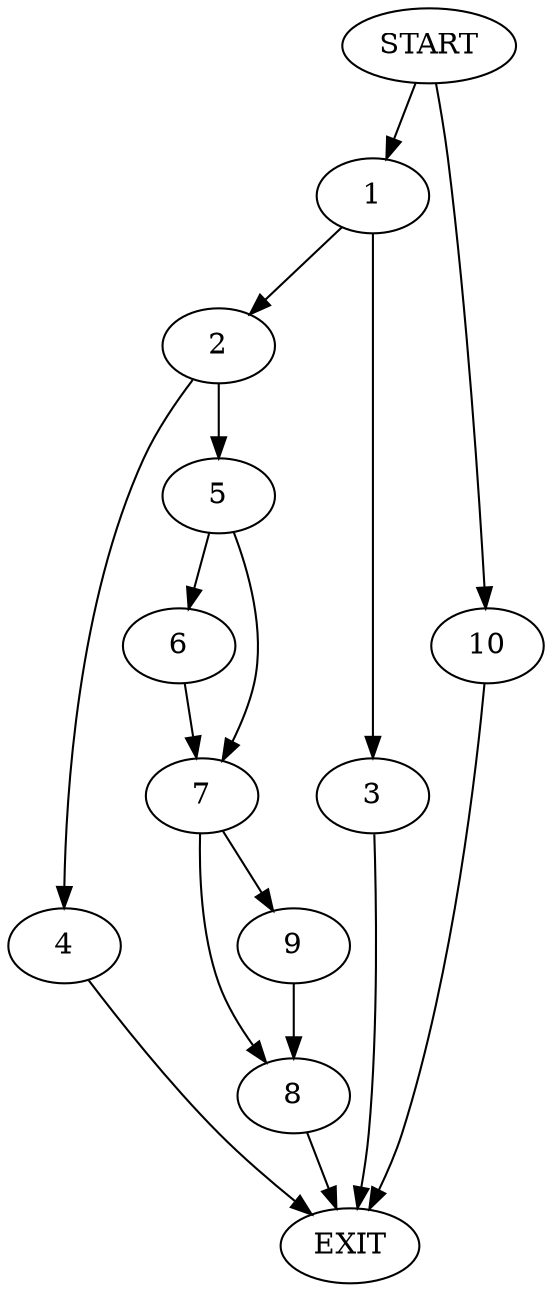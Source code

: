 digraph {
0 [label="START"]
11 [label="EXIT"]
0 -> 1
1 -> 2
1 -> 3
3 -> 11
2 -> 4
2 -> 5
5 -> 6
5 -> 7
4 -> 11
6 -> 7
7 -> 8
7 -> 9
9 -> 8
8 -> 11
0 -> 10
10 -> 11
}

